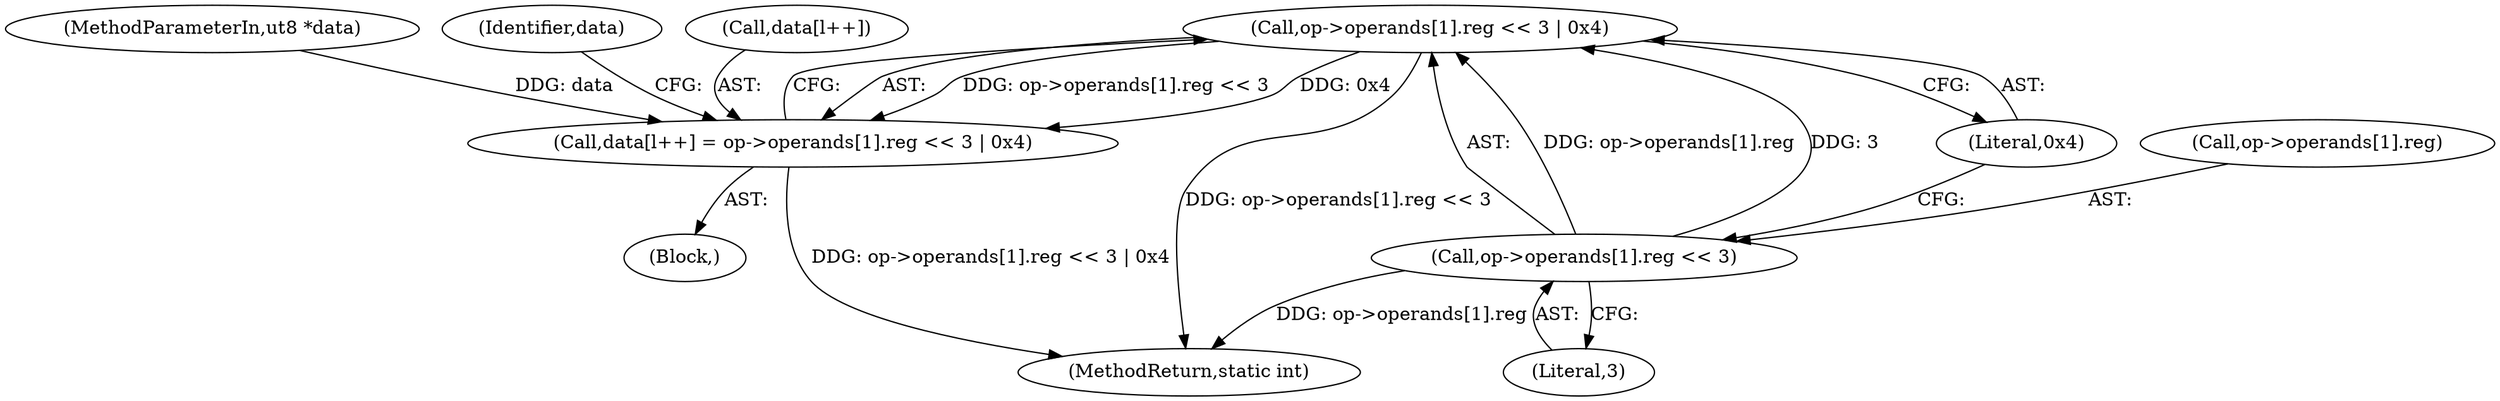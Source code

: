 digraph "0_radare2_f17bfd9f1da05f30f23a4dd05e9d2363e1406948@API" {
"1001830" [label="(Call,op->operands[1].reg << 3 | 0x4)"];
"1001831" [label="(Call,op->operands[1].reg << 3)"];
"1001825" [label="(Call,data[l++] = op->operands[1].reg << 3 | 0x4)"];
"1001824" [label="(Block,)"];
"1000104" [label="(MethodParameterIn,ut8 *data)"];
"1001843" [label="(Identifier,data)"];
"1003216" [label="(MethodReturn,static int)"];
"1001830" [label="(Call,op->operands[1].reg << 3 | 0x4)"];
"1001825" [label="(Call,data[l++] = op->operands[1].reg << 3 | 0x4)"];
"1001839" [label="(Literal,3)"];
"1001826" [label="(Call,data[l++])"];
"1001840" [label="(Literal,0x4)"];
"1001831" [label="(Call,op->operands[1].reg << 3)"];
"1001832" [label="(Call,op->operands[1].reg)"];
"1001830" -> "1001825"  [label="AST: "];
"1001830" -> "1001840"  [label="CFG: "];
"1001831" -> "1001830"  [label="AST: "];
"1001840" -> "1001830"  [label="AST: "];
"1001825" -> "1001830"  [label="CFG: "];
"1001830" -> "1003216"  [label="DDG: op->operands[1].reg << 3"];
"1001830" -> "1001825"  [label="DDG: op->operands[1].reg << 3"];
"1001830" -> "1001825"  [label="DDG: 0x4"];
"1001831" -> "1001830"  [label="DDG: op->operands[1].reg"];
"1001831" -> "1001830"  [label="DDG: 3"];
"1001831" -> "1001839"  [label="CFG: "];
"1001832" -> "1001831"  [label="AST: "];
"1001839" -> "1001831"  [label="AST: "];
"1001840" -> "1001831"  [label="CFG: "];
"1001831" -> "1003216"  [label="DDG: op->operands[1].reg"];
"1001825" -> "1001824"  [label="AST: "];
"1001826" -> "1001825"  [label="AST: "];
"1001843" -> "1001825"  [label="CFG: "];
"1001825" -> "1003216"  [label="DDG: op->operands[1].reg << 3 | 0x4"];
"1000104" -> "1001825"  [label="DDG: data"];
}
